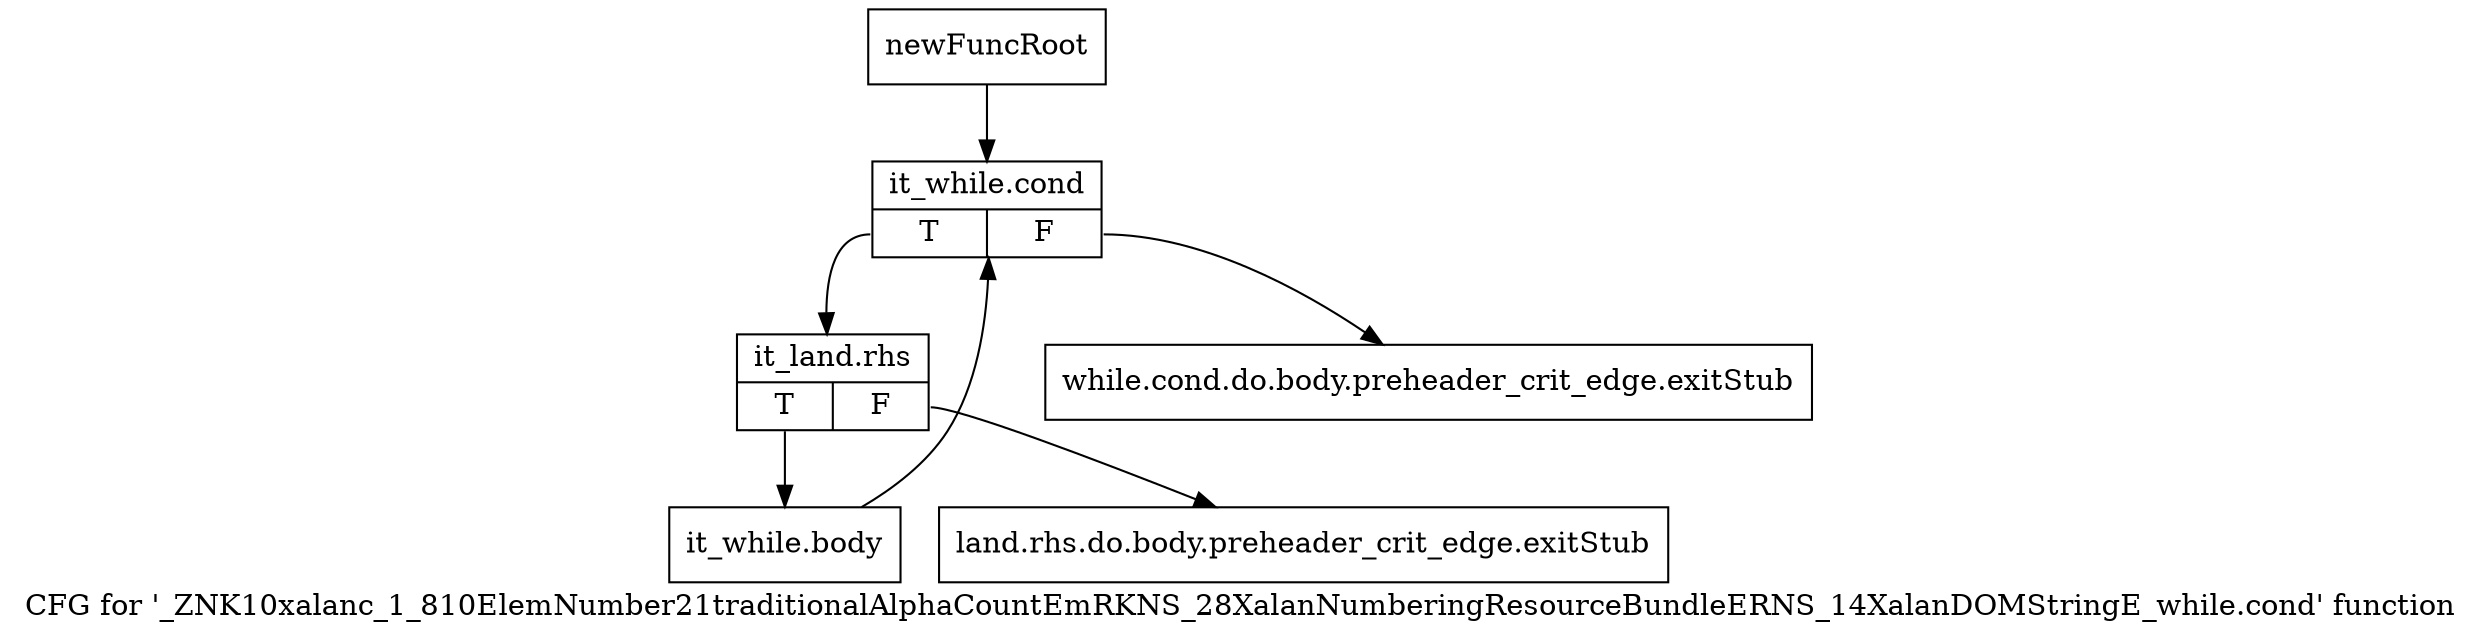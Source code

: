 digraph "CFG for '_ZNK10xalanc_1_810ElemNumber21traditionalAlphaCountEmRKNS_28XalanNumberingResourceBundleERNS_14XalanDOMStringE_while.cond' function" {
	label="CFG for '_ZNK10xalanc_1_810ElemNumber21traditionalAlphaCountEmRKNS_28XalanNumberingResourceBundleERNS_14XalanDOMStringE_while.cond' function";

	Node0x9f31de0 [shape=record,label="{newFuncRoot}"];
	Node0x9f31de0 -> Node0x9f31ed0;
	Node0x9f31e30 [shape=record,label="{while.cond.do.body.preheader_crit_edge.exitStub}"];
	Node0x9f31e80 [shape=record,label="{land.rhs.do.body.preheader_crit_edge.exitStub}"];
	Node0x9f31ed0 [shape=record,label="{it_while.cond|{<s0>T|<s1>F}}"];
	Node0x9f31ed0:s0 -> Node0x9f31f20;
	Node0x9f31ed0:s1 -> Node0x9f31e30;
	Node0x9f31f20 [shape=record,label="{it_land.rhs|{<s0>T|<s1>F}}"];
	Node0x9f31f20:s0 -> Node0x9f31f70;
	Node0x9f31f20:s1 -> Node0x9f31e80;
	Node0x9f31f70 [shape=record,label="{it_while.body}"];
	Node0x9f31f70 -> Node0x9f31ed0;
}
